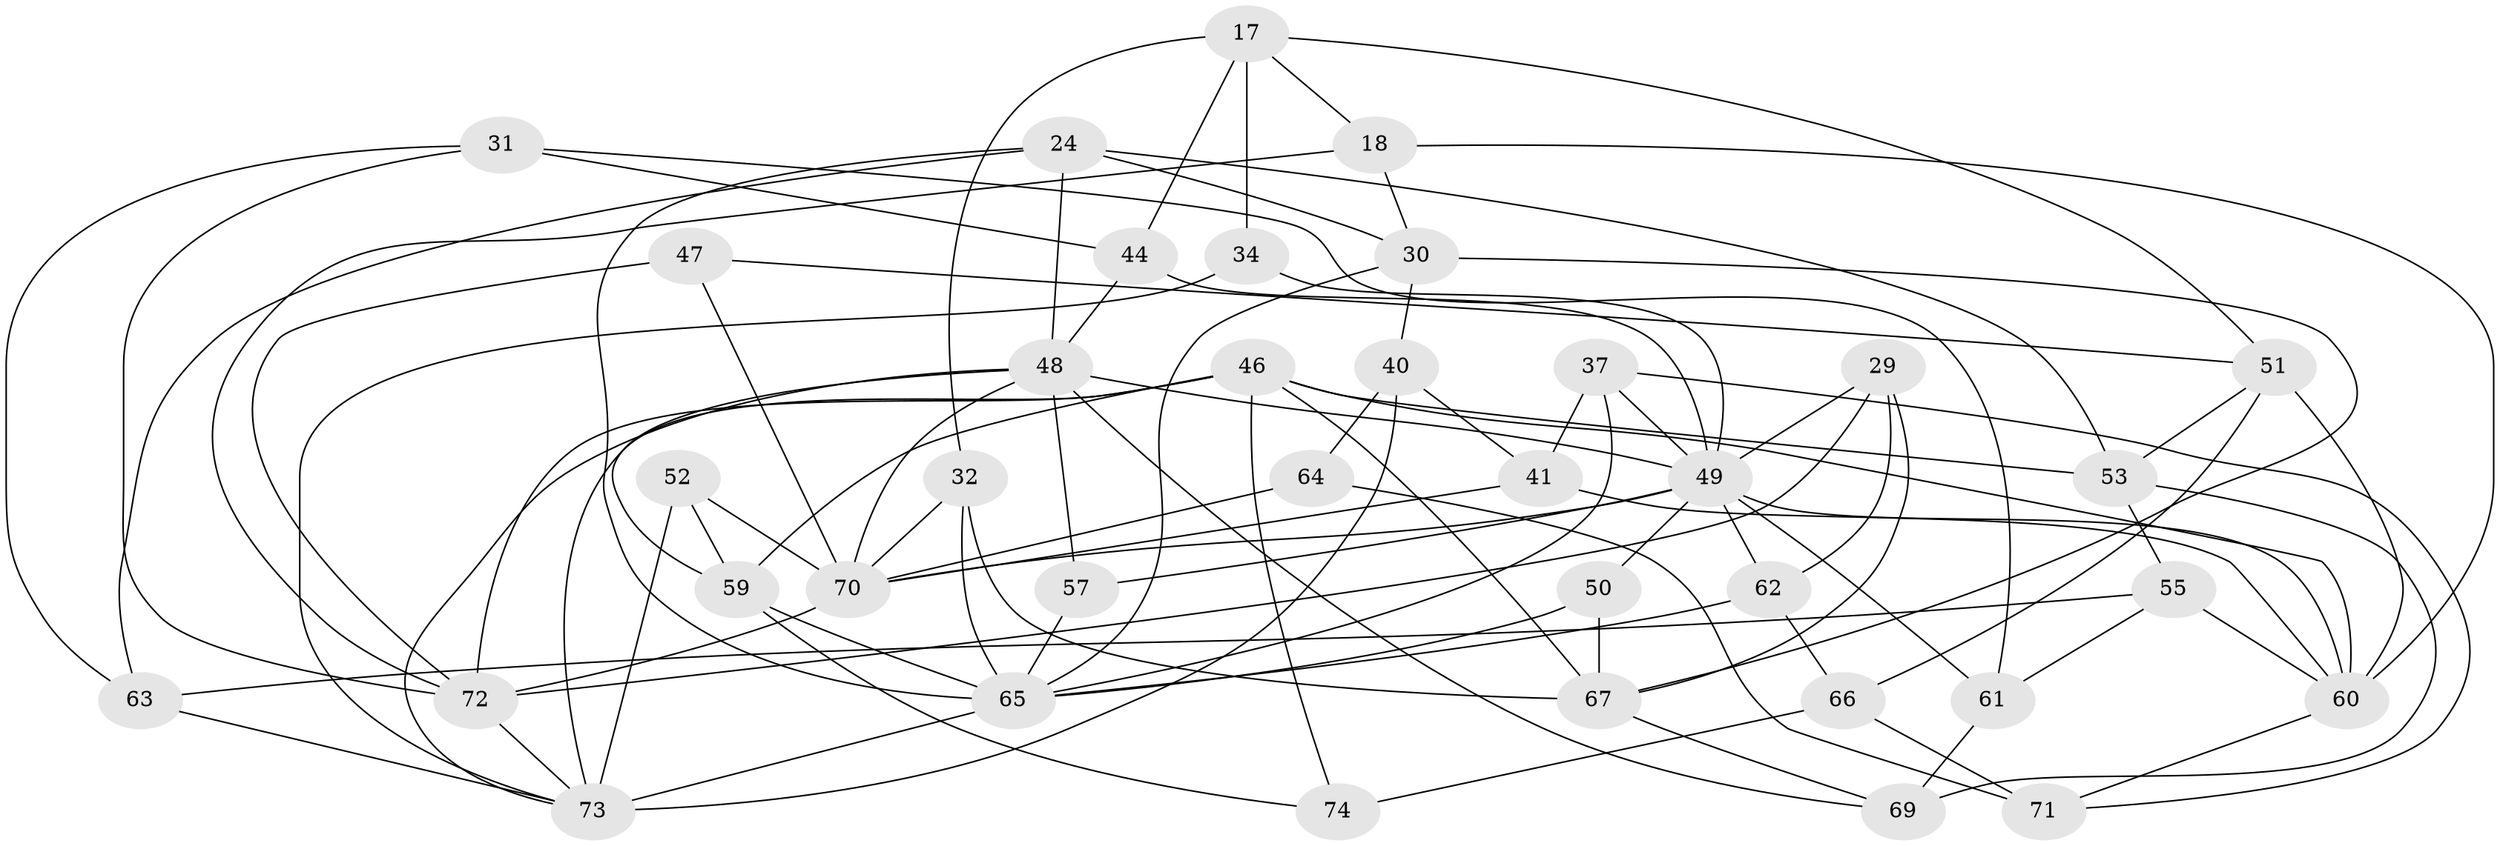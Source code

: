 // original degree distribution, {4: 1.0}
// Generated by graph-tools (version 1.1) at 2025/59/03/09/25 04:59:08]
// undirected, 37 vertices, 91 edges
graph export_dot {
graph [start="1"]
  node [color=gray90,style=filled];
  17 [super="+8"];
  18;
  24 [super="+5"];
  29;
  30 [super="+23"];
  31;
  32;
  34;
  37;
  40 [super="+20"];
  41;
  44;
  46 [super="+39+33"];
  47;
  48 [super="+4+35+43"];
  49 [super="+11+27+38"];
  50;
  51 [super="+36"];
  52;
  53 [super="+12"];
  55;
  57;
  59 [super="+15"];
  60 [super="+42"];
  61;
  62;
  63;
  64;
  65 [super="+16+58"];
  66;
  67 [super="+21"];
  69;
  70 [super="+56"];
  71;
  72 [super="+14+28"];
  73 [super="+2+54+68"];
  74;
  17 -- 51;
  17 -- 34 [weight=2];
  17 -- 18;
  17 -- 32;
  17 -- 44;
  18 -- 30;
  18 -- 60;
  18 -- 72;
  24 -- 53;
  24 -- 63;
  24 -- 30 [weight=2];
  24 -- 48;
  24 -- 65;
  29 -- 49;
  29 -- 67;
  29 -- 62;
  29 -- 72;
  30 -- 40;
  30 -- 65;
  30 -- 67;
  31 -- 72;
  31 -- 63;
  31 -- 44;
  31 -- 61;
  32 -- 67;
  32 -- 70;
  32 -- 65;
  34 -- 73;
  34 -- 49;
  37 -- 41;
  37 -- 71;
  37 -- 65;
  37 -- 49;
  40 -- 64;
  40 -- 73 [weight=3];
  40 -- 41;
  41 -- 60;
  41 -- 70;
  44 -- 48;
  44 -- 49;
  46 -- 74 [weight=2];
  46 -- 73 [weight=2];
  46 -- 60 [weight=2];
  46 -- 53 [weight=2];
  46 -- 59;
  46 -- 72 [weight=2];
  46 -- 67;
  47 -- 51;
  47 -- 72 [weight=2];
  47 -- 70;
  48 -- 59;
  48 -- 69;
  48 -- 57;
  48 -- 73 [weight=3];
  48 -- 70;
  48 -- 49;
  49 -- 57 [weight=2];
  49 -- 50 [weight=2];
  49 -- 60 [weight=2];
  49 -- 70;
  49 -- 61;
  49 -- 62;
  50 -- 67;
  50 -- 65;
  51 -- 60 [weight=2];
  51 -- 66;
  51 -- 53;
  52 -- 59 [weight=2];
  52 -- 73;
  52 -- 70;
  53 -- 55;
  53 -- 69;
  55 -- 61;
  55 -- 63;
  55 -- 60;
  57 -- 65;
  59 -- 74;
  59 -- 65;
  60 -- 71;
  61 -- 69;
  62 -- 65;
  62 -- 66;
  63 -- 73;
  64 -- 70 [weight=2];
  64 -- 71;
  65 -- 73 [weight=2];
  66 -- 74;
  66 -- 71;
  67 -- 69;
  70 -- 72 [weight=2];
  72 -- 73;
}
